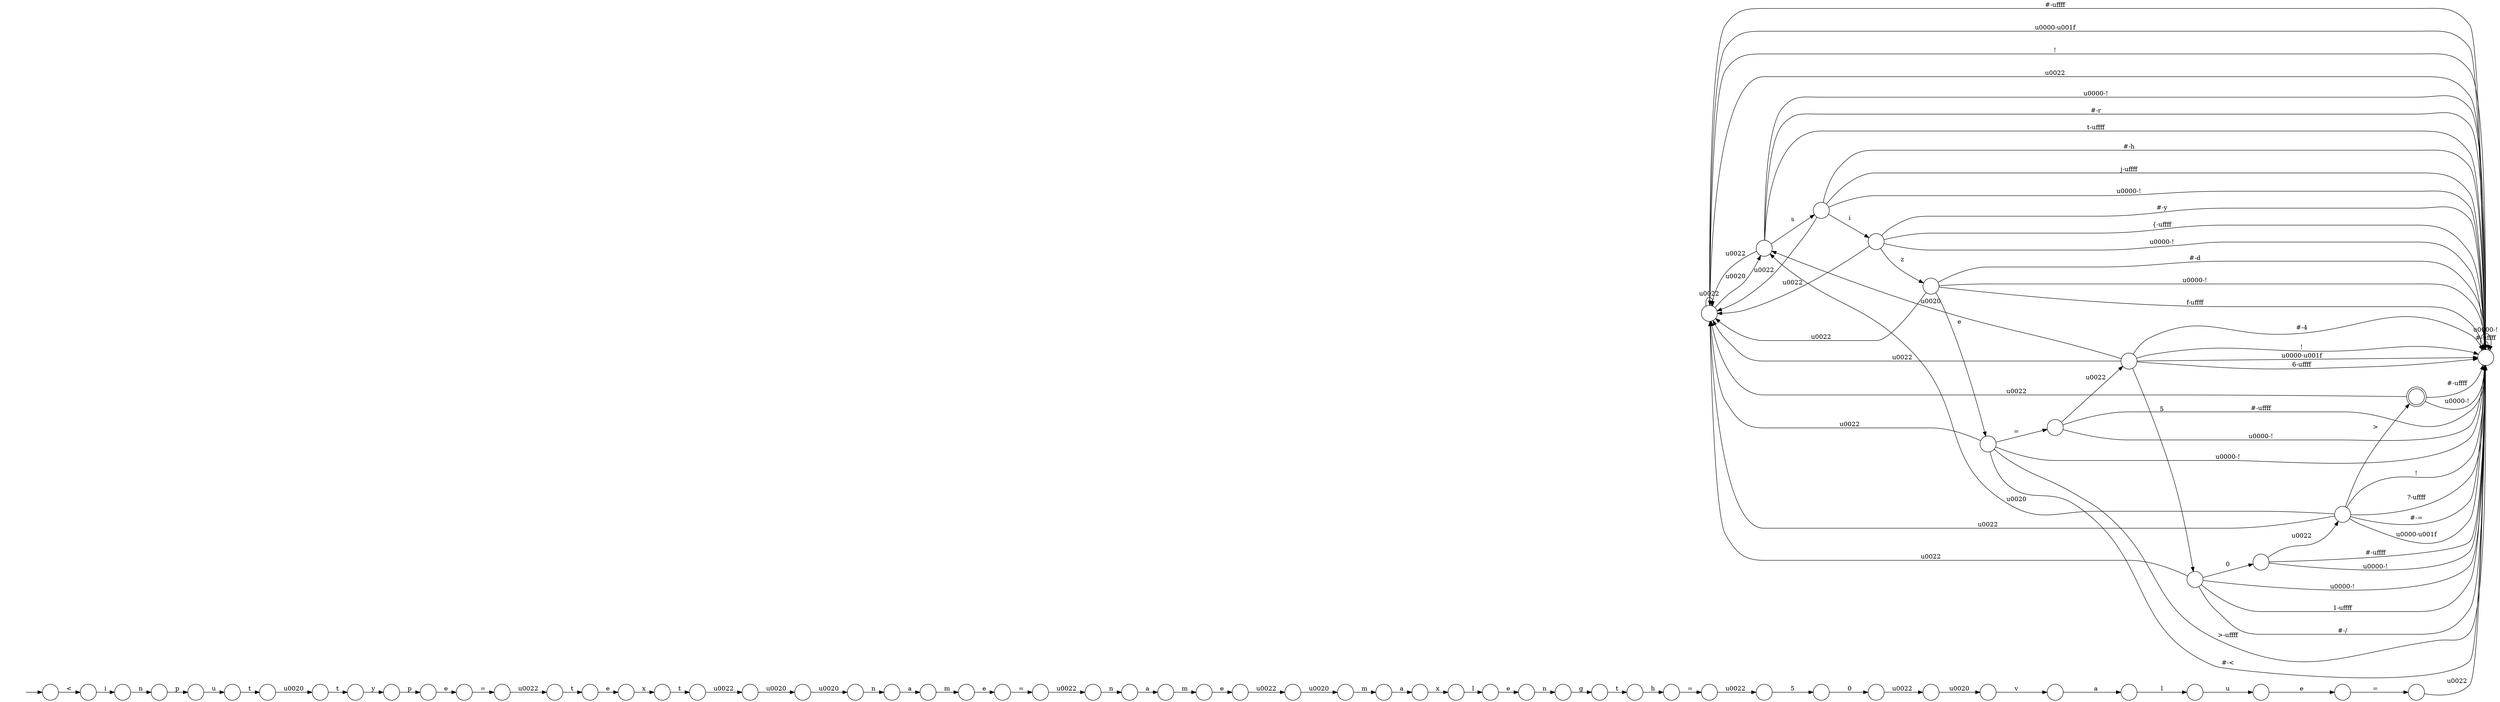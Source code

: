 digraph Automaton {
  rankdir = LR;
  0 [shape=circle,label=""];
  0 -> 0 [label="\u0022"]
  0 -> 64 [label="#-\uffff"]
  0 -> 64 [label="\u0000-\u001f"]
  0 -> 38 [label="\u0020"]
  0 -> 64 [label="!"]
  1 [shape=circle,label=""];
  1 -> 14 [label="u"]
  2 [shape=circle,label=""];
  2 -> 57 [label="n"]
  3 [shape=circle,label=""];
  3 -> 0 [label="\u0022"]
  3 -> 64 [label="\u0000-!"]
  3 -> 64 [label="1-\uffff"]
  3 -> 55 [label="0"]
  3 -> 64 [label="#-/"]
  4 [shape=circle,label=""];
  4 -> 16 [label="a"]
  5 [shape=circle,label=""];
  initial [shape=plaintext,label=""];
  initial -> 5
  5 -> 31 [label="<"]
  6 [shape=circle,label=""];
  6 -> 37 [label="e"]
  7 [shape=circle,label=""];
  7 -> 22 [label="n"]
  8 [shape=circle,label=""];
  8 -> 44 [label="="]
  9 [shape=circle,label=""];
  9 -> 45 [label="p"]
  10 [shape=circle,label=""];
  10 -> 36 [label="z"]
  10 -> 0 [label="\u0022"]
  10 -> 64 [label="\u0000-!"]
  10 -> 64 [label="#-y"]
  10 -> 64 [label="{-\uffff"]
  11 [shape=circle,label=""];
  11 -> 15 [label="\u0022"]
  11 -> 64 [label="#-\uffff"]
  11 -> 64 [label="\u0000-!"]
  12 [shape=circle,label=""];
  12 -> 48 [label="a"]
  13 [shape=circle,label=""];
  13 -> 26 [label="5"]
  14 [shape=circle,label=""];
  14 -> 28 [label="e"]
  15 [shape=circle,label=""];
  15 -> 0 [label="\u0022"]
  15 -> 64 [label="\u0000-\u001f"]
  15 -> 38 [label="\u0020"]
  15 -> 3 [label="5"]
  15 -> 64 [label="6-\uffff"]
  15 -> 64 [label="#-4"]
  15 -> 64 [label="!"]
  16 [shape=circle,label=""];
  16 -> 1 [label="l"]
  17 [shape=circle,label=""];
  17 -> 0 [label="\u0022"]
  17 -> 64 [label="#-="]
  17 -> 47 [label=">"]
  17 -> 64 [label="\u0000-\u001f"]
  17 -> 38 [label="\u0020"]
  17 -> 64 [label="!"]
  17 -> 64 [label="?-\uffff"]
  18 [shape=circle,label=""];
  18 -> 20 [label="t"]
  19 [shape=circle,label=""];
  19 -> 41 [label="t"]
  20 [shape=circle,label=""];
  20 -> 49 [label="e"]
  21 [shape=circle,label=""];
  21 -> 60 [label="e"]
  22 [shape=circle,label=""];
  22 -> 30 [label="p"]
  23 [shape=circle,label=""];
  23 -> 35 [label="t"]
  24 [shape=circle,label=""];
  24 -> 33 [label="a"]
  25 [shape=circle,label=""];
  25 -> 6 [label="m"]
  26 [shape=circle,label=""];
  26 -> 63 [label="0"]
  27 [shape=circle,label=""];
  27 -> 64 [label="\u0022"]
  28 [shape=circle,label=""];
  28 -> 27 [label="="]
  29 [shape=circle,label=""];
  29 -> 24 [label="m"]
  30 [shape=circle,label=""];
  30 -> 40 [label="u"]
  31 [shape=circle,label=""];
  31 -> 7 [label="i"]
  32 [shape=circle,label=""];
  32 -> 11 [label="="]
  32 -> 0 [label="\u0022"]
  32 -> 64 [label="#-<"]
  32 -> 64 [label="\u0000-!"]
  32 -> 64 [label=">-\uffff"]
  33 [shape=circle,label=""];
  33 -> 51 [label="x"]
  34 [shape=circle,label=""];
  34 -> 2 [label="\u0022"]
  35 [shape=circle,label=""];
  35 -> 9 [label="y"]
  36 [shape=circle,label=""];
  36 -> 0 [label="\u0022"]
  36 -> 64 [label="\u0000-!"]
  36 -> 32 [label="e"]
  36 -> 64 [label="f-\uffff"]
  36 -> 64 [label="#-d"]
  37 [shape=circle,label=""];
  37 -> 58 [label="\u0022"]
  38 [shape=circle,label=""];
  38 -> 0 [label="\u0022"]
  38 -> 64 [label="\u0000-!"]
  38 -> 64 [label="#-r"]
  38 -> 42 [label="s"]
  38 -> 64 [label="t-\uffff"]
  39 [shape=circle,label=""];
  39 -> 53 [label="e"]
  40 [shape=circle,label=""];
  40 -> 65 [label="t"]
  41 [shape=circle,label=""];
  41 -> 54 [label="h"]
  42 [shape=circle,label=""];
  42 -> 0 [label="\u0022"]
  42 -> 64 [label="\u0000-!"]
  42 -> 10 [label="i"]
  42 -> 64 [label="#-h"]
  42 -> 64 [label="j-\uffff"]
  43 [shape=circle,label=""];
  43 -> 61 [label="t"]
  44 [shape=circle,label=""];
  44 -> 18 [label="\u0022"]
  45 [shape=circle,label=""];
  45 -> 8 [label="e"]
  46 [shape=circle,label=""];
  46 -> 19 [label="g"]
  47 [shape=doublecircle,label=""];
  47 -> 0 [label="\u0022"]
  47 -> 64 [label="#-\uffff"]
  47 -> 64 [label="\u0000-!"]
  48 [shape=circle,label=""];
  48 -> 21 [label="m"]
  49 [shape=circle,label=""];
  49 -> 43 [label="x"]
  50 [shape=circle,label=""];
  50 -> 13 [label="\u0022"]
  51 [shape=circle,label=""];
  51 -> 39 [label="l"]
  52 [shape=circle,label=""];
  52 -> 12 [label="n"]
  53 [shape=circle,label=""];
  53 -> 46 [label="n"]
  54 [shape=circle,label=""];
  54 -> 50 [label="="]
  55 [shape=circle,label=""];
  55 -> 17 [label="\u0022"]
  55 -> 64 [label="#-\uffff"]
  55 -> 64 [label="\u0000-!"]
  56 [shape=circle,label=""];
  56 -> 59 [label="\u0020"]
  57 [shape=circle,label=""];
  57 -> 25 [label="a"]
  58 [shape=circle,label=""];
  58 -> 29 [label="\u0020"]
  59 [shape=circle,label=""];
  59 -> 4 [label="v"]
  60 [shape=circle,label=""];
  60 -> 34 [label="="]
  61 [shape=circle,label=""];
  61 -> 66 [label="\u0022"]
  62 [shape=circle,label=""];
  62 -> 52 [label="\u0020"]
  63 [shape=circle,label=""];
  63 -> 56 [label="\u0022"]
  64 [shape=circle,label=""];
  64 -> 0 [label="\u0022"]
  64 -> 64 [label="#-\uffff"]
  64 -> 64 [label="\u0000-!"]
  65 [shape=circle,label=""];
  65 -> 23 [label="\u0020"]
  66 [shape=circle,label=""];
  66 -> 62 [label="\u0020"]
}

